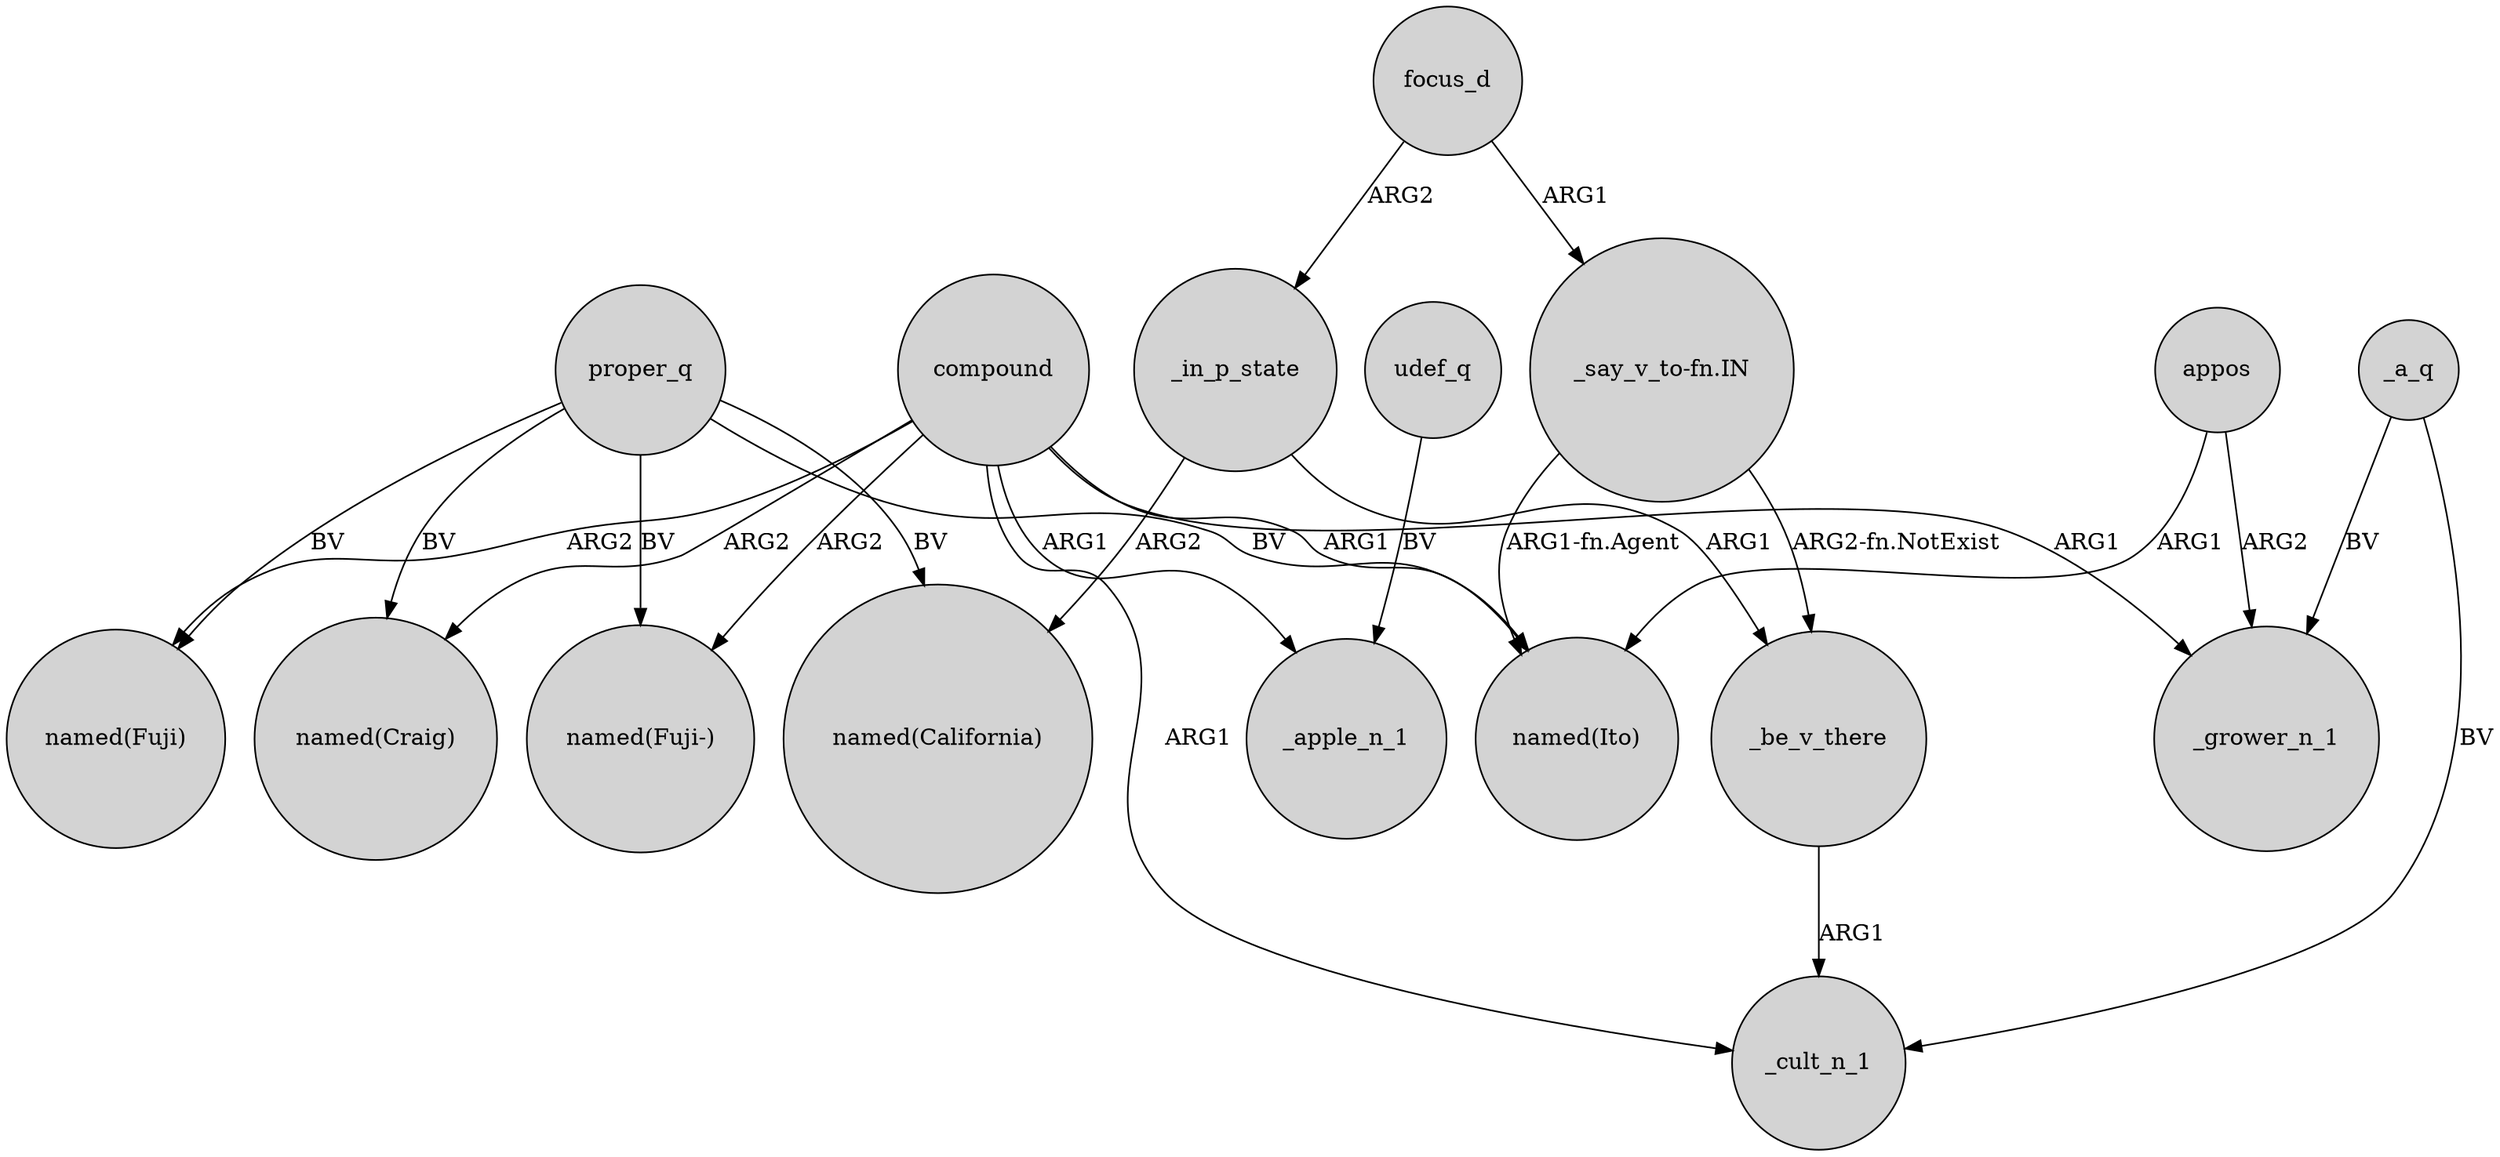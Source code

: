 digraph {
	node [shape=circle style=filled]
	compound -> "named(Craig)" [label=ARG2]
	_be_v_there -> _cult_n_1 [label=ARG1]
	compound -> _cult_n_1 [label=ARG1]
	proper_q -> "named(Craig)" [label=BV]
	proper_q -> "named(Fuji)" [label=BV]
	"_say_v_to-fn.IN" -> "named(Ito)" [label="ARG1-fn.Agent"]
	focus_d -> _in_p_state [label=ARG2]
	_a_q -> _grower_n_1 [label=BV]
	compound -> _apple_n_1 [label=ARG1]
	proper_q -> "named(Fuji-)" [label=BV]
	_a_q -> _cult_n_1 [label=BV]
	proper_q -> "named(California)" [label=BV]
	focus_d -> "_say_v_to-fn.IN" [label=ARG1]
	appos -> "named(Ito)" [label=ARG1]
	_in_p_state -> "named(California)" [label=ARG2]
	"_say_v_to-fn.IN" -> _be_v_there [label="ARG2-fn.NotExist"]
	proper_q -> "named(Ito)" [label=BV]
	compound -> _grower_n_1 [label=ARG1]
	_in_p_state -> _be_v_there [label=ARG1]
	udef_q -> _apple_n_1 [label=BV]
	compound -> "named(Ito)" [label=ARG1]
	compound -> "named(Fuji)" [label=ARG2]
	compound -> "named(Fuji-)" [label=ARG2]
	appos -> _grower_n_1 [label=ARG2]
}
